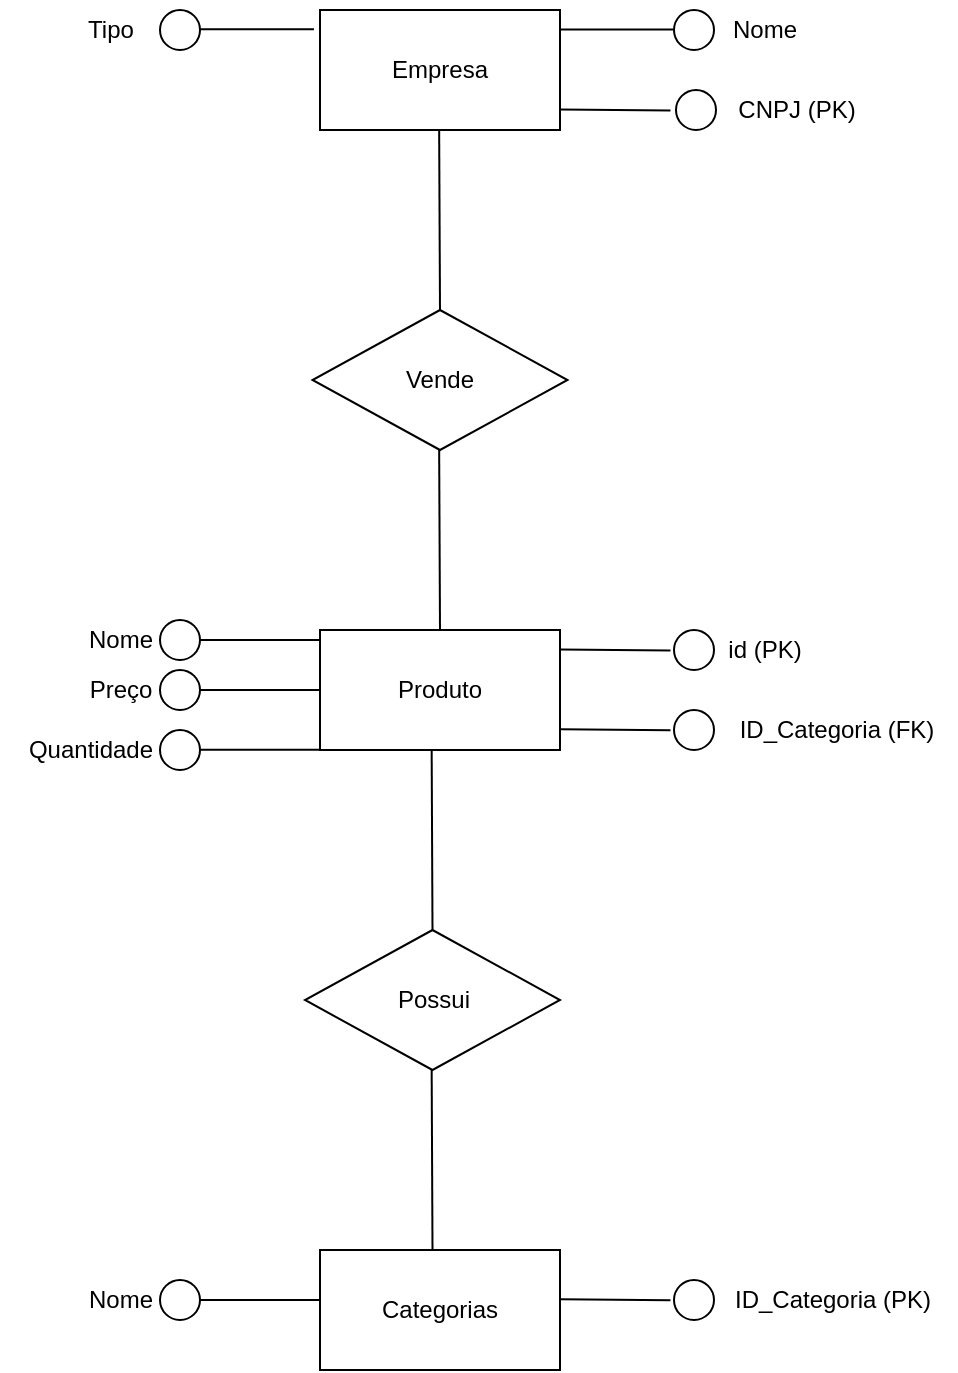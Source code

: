 <mxfile version="24.7.17">
  <diagram name="Página-1" id="G31ja0HvTyfShZ2K-QIa">
    <mxGraphModel dx="1164" dy="690" grid="1" gridSize="10" guides="1" tooltips="1" connect="1" arrows="1" fold="1" page="1" pageScale="1" pageWidth="827" pageHeight="1169" math="0" shadow="0">
      <root>
        <mxCell id="0" />
        <mxCell id="1" parent="0" />
        <mxCell id="8ONPmTJV0Q6PMYUQi9AX-2" value="Empresa" style="rounded=0;whiteSpace=wrap;html=1;" vertex="1" parent="1">
          <mxGeometry x="340" y="90" width="120" height="60" as="geometry" />
        </mxCell>
        <mxCell id="8ONPmTJV0Q6PMYUQi9AX-3" value="" style="endArrow=none;html=1;rounded=0;entryX=0;entryY=0.5;entryDx=0;entryDy=0;" edge="1" parent="1">
          <mxGeometry width="50" height="50" relative="1" as="geometry">
            <mxPoint x="460" y="99.76" as="sourcePoint" />
            <mxPoint x="517" y="99.76" as="targetPoint" />
          </mxGeometry>
        </mxCell>
        <mxCell id="8ONPmTJV0Q6PMYUQi9AX-4" value="" style="ellipse;whiteSpace=wrap;html=1;aspect=fixed;" vertex="1" parent="1">
          <mxGeometry x="517" y="90" width="20" height="20" as="geometry" />
        </mxCell>
        <mxCell id="8ONPmTJV0Q6PMYUQi9AX-5" value="Nome" style="text;html=1;align=center;verticalAlign=middle;resizable=0;points=[];autosize=1;strokeColor=none;fillColor=none;" vertex="1" parent="1">
          <mxGeometry x="532" y="85" width="60" height="30" as="geometry" />
        </mxCell>
        <mxCell id="8ONPmTJV0Q6PMYUQi9AX-6" value="" style="ellipse;whiteSpace=wrap;html=1;aspect=fixed;" vertex="1" parent="1">
          <mxGeometry x="518" y="130" width="20" height="20" as="geometry" />
        </mxCell>
        <mxCell id="8ONPmTJV0Q6PMYUQi9AX-7" value="CNPJ (PK)" style="text;html=1;align=center;verticalAlign=middle;resizable=0;points=[];autosize=1;strokeColor=none;fillColor=none;" vertex="1" parent="1">
          <mxGeometry x="538" y="125" width="80" height="30" as="geometry" />
        </mxCell>
        <mxCell id="8ONPmTJV0Q6PMYUQi9AX-9" value="" style="endArrow=none;html=1;rounded=0;entryX=-0.138;entryY=0.529;entryDx=0;entryDy=0;entryPerimeter=0;" edge="1" parent="1">
          <mxGeometry width="50" height="50" relative="1" as="geometry">
            <mxPoint x="460" y="139.71" as="sourcePoint" />
            <mxPoint x="515.24" y="140.29" as="targetPoint" />
          </mxGeometry>
        </mxCell>
        <mxCell id="8ONPmTJV0Q6PMYUQi9AX-11" value="" style="endArrow=none;html=1;rounded=0;entryX=0;entryY=0.5;entryDx=0;entryDy=0;" edge="1" parent="1">
          <mxGeometry width="50" height="50" relative="1" as="geometry">
            <mxPoint x="280" y="99.58" as="sourcePoint" />
            <mxPoint x="337" y="99.58" as="targetPoint" />
          </mxGeometry>
        </mxCell>
        <mxCell id="8ONPmTJV0Q6PMYUQi9AX-12" value="" style="ellipse;whiteSpace=wrap;html=1;aspect=fixed;" vertex="1" parent="1">
          <mxGeometry x="260" y="90" width="20" height="20" as="geometry" />
        </mxCell>
        <mxCell id="8ONPmTJV0Q6PMYUQi9AX-13" value="Tipo" style="text;html=1;align=center;verticalAlign=middle;resizable=0;points=[];autosize=1;strokeColor=none;fillColor=none;" vertex="1" parent="1">
          <mxGeometry x="210" y="85" width="50" height="30" as="geometry" />
        </mxCell>
        <mxCell id="8ONPmTJV0Q6PMYUQi9AX-14" value="" style="endArrow=none;html=1;rounded=0;" edge="1" parent="1">
          <mxGeometry width="50" height="50" relative="1" as="geometry">
            <mxPoint x="400" y="240" as="sourcePoint" />
            <mxPoint x="399.58" y="150" as="targetPoint" />
          </mxGeometry>
        </mxCell>
        <mxCell id="8ONPmTJV0Q6PMYUQi9AX-15" value="Vende" style="rhombus;whiteSpace=wrap;html=1;" vertex="1" parent="1">
          <mxGeometry x="336.25" y="240" width="127.5" height="70" as="geometry" />
        </mxCell>
        <mxCell id="8ONPmTJV0Q6PMYUQi9AX-16" value="Produto" style="rounded=0;whiteSpace=wrap;html=1;" vertex="1" parent="1">
          <mxGeometry x="340" y="400" width="120" height="60" as="geometry" />
        </mxCell>
        <mxCell id="8ONPmTJV0Q6PMYUQi9AX-17" value="" style="endArrow=none;html=1;rounded=0;" edge="1" parent="1">
          <mxGeometry width="50" height="50" relative="1" as="geometry">
            <mxPoint x="400" y="400" as="sourcePoint" />
            <mxPoint x="399.58" y="310" as="targetPoint" />
          </mxGeometry>
        </mxCell>
        <mxCell id="8ONPmTJV0Q6PMYUQi9AX-21" value="" style="ellipse;whiteSpace=wrap;html=1;aspect=fixed;" vertex="1" parent="1">
          <mxGeometry x="517" y="400" width="20" height="20" as="geometry" />
        </mxCell>
        <mxCell id="8ONPmTJV0Q6PMYUQi9AX-22" value="" style="endArrow=none;html=1;rounded=0;entryX=-0.138;entryY=0.529;entryDx=0;entryDy=0;entryPerimeter=0;" edge="1" parent="1">
          <mxGeometry width="50" height="50" relative="1" as="geometry">
            <mxPoint x="460" y="409.71" as="sourcePoint" />
            <mxPoint x="515.24" y="410.29" as="targetPoint" />
          </mxGeometry>
        </mxCell>
        <mxCell id="8ONPmTJV0Q6PMYUQi9AX-23" value="id (PK)" style="text;html=1;align=center;verticalAlign=middle;resizable=0;points=[];autosize=1;strokeColor=none;fillColor=none;" vertex="1" parent="1">
          <mxGeometry x="532" y="395" width="60" height="30" as="geometry" />
        </mxCell>
        <mxCell id="8ONPmTJV0Q6PMYUQi9AX-24" value="" style="ellipse;whiteSpace=wrap;html=1;aspect=fixed;" vertex="1" parent="1">
          <mxGeometry x="260" y="395" width="20" height="20" as="geometry" />
        </mxCell>
        <mxCell id="8ONPmTJV0Q6PMYUQi9AX-25" value="" style="endArrow=none;html=1;rounded=0;exitX=0;exitY=0.25;exitDx=0;exitDy=0;entryX=1;entryY=0.5;entryDx=0;entryDy=0;" edge="1" parent="1">
          <mxGeometry width="50" height="50" relative="1" as="geometry">
            <mxPoint x="340" y="405" as="sourcePoint" />
            <mxPoint x="280" y="405" as="targetPoint" />
          </mxGeometry>
        </mxCell>
        <mxCell id="8ONPmTJV0Q6PMYUQi9AX-26" value="Nome" style="text;html=1;align=center;verticalAlign=middle;resizable=0;points=[];autosize=1;strokeColor=none;fillColor=none;" vertex="1" parent="1">
          <mxGeometry x="210" y="390" width="60" height="30" as="geometry" />
        </mxCell>
        <mxCell id="8ONPmTJV0Q6PMYUQi9AX-29" value="ID_Categoria (FK)" style="text;html=1;align=center;verticalAlign=middle;resizable=0;points=[];autosize=1;strokeColor=none;fillColor=none;" vertex="1" parent="1">
          <mxGeometry x="538" y="435" width="120" height="30" as="geometry" />
        </mxCell>
        <mxCell id="8ONPmTJV0Q6PMYUQi9AX-31" value="" style="ellipse;whiteSpace=wrap;html=1;aspect=fixed;" vertex="1" parent="1">
          <mxGeometry x="260" y="420" width="20" height="20" as="geometry" />
        </mxCell>
        <mxCell id="8ONPmTJV0Q6PMYUQi9AX-32" value="" style="endArrow=none;html=1;rounded=0;exitX=0;exitY=0.25;exitDx=0;exitDy=0;entryX=1;entryY=0.5;entryDx=0;entryDy=0;" edge="1" parent="1">
          <mxGeometry width="50" height="50" relative="1" as="geometry">
            <mxPoint x="340" y="430" as="sourcePoint" />
            <mxPoint x="280" y="430" as="targetPoint" />
          </mxGeometry>
        </mxCell>
        <mxCell id="8ONPmTJV0Q6PMYUQi9AX-33" value="Preço" style="text;html=1;align=center;verticalAlign=middle;resizable=0;points=[];autosize=1;strokeColor=none;fillColor=none;" vertex="1" parent="1">
          <mxGeometry x="215" y="415" width="50" height="30" as="geometry" />
        </mxCell>
        <mxCell id="8ONPmTJV0Q6PMYUQi9AX-34" value="" style="ellipse;whiteSpace=wrap;html=1;aspect=fixed;" vertex="1" parent="1">
          <mxGeometry x="260" y="450" width="20" height="20" as="geometry" />
        </mxCell>
        <mxCell id="8ONPmTJV0Q6PMYUQi9AX-35" value="" style="endArrow=none;html=1;rounded=0;exitX=0;exitY=0.25;exitDx=0;exitDy=0;entryX=1;entryY=0.5;entryDx=0;entryDy=0;" edge="1" parent="1">
          <mxGeometry width="50" height="50" relative="1" as="geometry">
            <mxPoint x="340" y="459.92" as="sourcePoint" />
            <mxPoint x="280" y="459.92" as="targetPoint" />
          </mxGeometry>
        </mxCell>
        <mxCell id="8ONPmTJV0Q6PMYUQi9AX-36" value="Quantidade" style="text;html=1;align=center;verticalAlign=middle;resizable=0;points=[];autosize=1;strokeColor=none;fillColor=none;" vertex="1" parent="1">
          <mxGeometry x="180" y="445" width="90" height="30" as="geometry" />
        </mxCell>
        <mxCell id="8ONPmTJV0Q6PMYUQi9AX-37" value="Categorias" style="rounded=0;whiteSpace=wrap;html=1;" vertex="1" parent="1">
          <mxGeometry x="340" y="710" width="120" height="60" as="geometry" />
        </mxCell>
        <mxCell id="8ONPmTJV0Q6PMYUQi9AX-48" value="ID_Categoria (PK)" style="text;html=1;align=center;verticalAlign=middle;resizable=0;points=[];autosize=1;strokeColor=none;fillColor=none;" vertex="1" parent="1">
          <mxGeometry x="535.75" y="720" width="120" height="30" as="geometry" />
        </mxCell>
        <mxCell id="8ONPmTJV0Q6PMYUQi9AX-52" value="" style="ellipse;whiteSpace=wrap;html=1;aspect=fixed;" vertex="1" parent="1">
          <mxGeometry x="517" y="440" width="20" height="20" as="geometry" />
        </mxCell>
        <mxCell id="8ONPmTJV0Q6PMYUQi9AX-53" value="" style="endArrow=none;html=1;rounded=0;entryX=-0.138;entryY=0.529;entryDx=0;entryDy=0;entryPerimeter=0;" edge="1" parent="1">
          <mxGeometry width="50" height="50" relative="1" as="geometry">
            <mxPoint x="460" y="449.58" as="sourcePoint" />
            <mxPoint x="515.24" y="450.16" as="targetPoint" />
          </mxGeometry>
        </mxCell>
        <mxCell id="8ONPmTJV0Q6PMYUQi9AX-54" value="" style="ellipse;whiteSpace=wrap;html=1;aspect=fixed;" vertex="1" parent="1">
          <mxGeometry x="517" y="725" width="20" height="20" as="geometry" />
        </mxCell>
        <mxCell id="8ONPmTJV0Q6PMYUQi9AX-55" value="" style="endArrow=none;html=1;rounded=0;entryX=-0.138;entryY=0.529;entryDx=0;entryDy=0;entryPerimeter=0;" edge="1" parent="1">
          <mxGeometry width="50" height="50" relative="1" as="geometry">
            <mxPoint x="460" y="734.58" as="sourcePoint" />
            <mxPoint x="515.24" y="735.16" as="targetPoint" />
          </mxGeometry>
        </mxCell>
        <mxCell id="8ONPmTJV0Q6PMYUQi9AX-56" value="Possui" style="rhombus;whiteSpace=wrap;html=1;" vertex="1" parent="1">
          <mxGeometry x="332.5" y="550" width="127.5" height="70" as="geometry" />
        </mxCell>
        <mxCell id="8ONPmTJV0Q6PMYUQi9AX-57" value="" style="endArrow=none;html=1;rounded=0;" edge="1" parent="1">
          <mxGeometry width="50" height="50" relative="1" as="geometry">
            <mxPoint x="396.25" y="550" as="sourcePoint" />
            <mxPoint x="395.83" y="460" as="targetPoint" />
          </mxGeometry>
        </mxCell>
        <mxCell id="8ONPmTJV0Q6PMYUQi9AX-58" value="" style="endArrow=none;html=1;rounded=0;" edge="1" parent="1">
          <mxGeometry width="50" height="50" relative="1" as="geometry">
            <mxPoint x="396.25" y="710" as="sourcePoint" />
            <mxPoint x="395.83" y="620" as="targetPoint" />
          </mxGeometry>
        </mxCell>
        <mxCell id="8ONPmTJV0Q6PMYUQi9AX-59" value="" style="ellipse;whiteSpace=wrap;html=1;aspect=fixed;" vertex="1" parent="1">
          <mxGeometry x="260" y="725" width="20" height="20" as="geometry" />
        </mxCell>
        <mxCell id="8ONPmTJV0Q6PMYUQi9AX-60" value="" style="endArrow=none;html=1;rounded=0;exitX=0;exitY=0.25;exitDx=0;exitDy=0;entryX=1;entryY=0.5;entryDx=0;entryDy=0;" edge="1" parent="1">
          <mxGeometry width="50" height="50" relative="1" as="geometry">
            <mxPoint x="340" y="735" as="sourcePoint" />
            <mxPoint x="280" y="735" as="targetPoint" />
          </mxGeometry>
        </mxCell>
        <mxCell id="8ONPmTJV0Q6PMYUQi9AX-61" value="Nome" style="text;html=1;align=center;verticalAlign=middle;resizable=0;points=[];autosize=1;strokeColor=none;fillColor=none;" vertex="1" parent="1">
          <mxGeometry x="210" y="720" width="60" height="30" as="geometry" />
        </mxCell>
      </root>
    </mxGraphModel>
  </diagram>
</mxfile>
